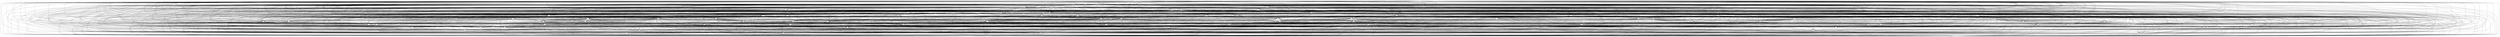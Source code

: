 strict digraph  {
35 [dimensions="[959, 987, 961]"];
21 [dimensions="[870, 932, 778]"];
42 [dimensions="[721, 884, 989]"];
17 [dimensions="[686, 922, 934]"];
8 [dimensions="[854, 704, 855]"];
100 [dimensions="[845, 632, 940]"];
48 [dimensions="[731, 653, 949]"];
18 [dimensions="[847, 876, 592]"];
80 [dimensions="[874, 651, 767]"];
19 [dimensions="[795, 514, 980]"];
65 [dimensions="[522, 957, 777]"];
98 [dimensions="[595, 811, 801]"];
22 [dimensions="[935, 715, 570]"];
15 [dimensions="[795, 750, 634]"];
86 [dimensions="[967, 487, 799]"];
3 [dimensions="[472, 907, 847]"];
88 [dimensions="[656, 932, 561]"];
5 [dimensions="[784, 537, 813]"];
75 [dimensions="[795, 677, 626]"];
90 [dimensions="[989, 495, 687]"];
93 [dimensions="[720, 531, 857]"];
96 [dimensions="[677, 489, 919]"];
70 [dimensions="[504, 950, 590]"];
51 [dimensions="[527, 720, 730]"];
62 [dimensions="[598, 663, 690]"];
82 [dimensions="[961, 335, 847]"];
54 [dimensions="[783, 798, 420]"];
91 [dimensions="[552, 914, 518]"];
28 [dimensions="[950, 499, 538]"];
87 [dimensions="[474, 709, 750]"];
79 [dimensions="[847, 377, 773]"];
20 [dimensions="[872, 964, 281]"];
47 [dimensions="[697, 365, 896]"];
66 [dimensions="[823, 310, 865]"];
10 [dimensions="[898, 303, 780]"];
4 [dimensions="[539, 796, 457]"];
33 [dimensions="[417, 750, 612]"];
25 [dimensions="[869, 325, 669]"];
45 [dimensions="[595, 891, 338]"];
97 [dimensions="[376, 474, 999]"];
32 [dimensions="[773, 549, 398]"];
6 [dimensions="[670, 764, 273]"];
26 [dimensions="[361, 635, 598]"];
31 [dimensions="[673, 446, 406]"];
30 [dimensions="[196, 798, 738]"];
24 [dimensions="[763, 324, 461]"];
58 [dimensions="[987, 325, 348]"];
56 [dimensions="[485, 366, 572]"];
2 [dimensions="[621, 339, 457]"];
43 [dimensions="[684, 187, 730]"];
94 [dimensions="[870, 971, 94]"];
63 [dimensions="[386, 800, 253]"];
84 [dimensions="[148, 814, 631]"];
73 [dimensions="[979, 727, 104]"];
49 [dimensions="[446, 716, 221]"];
16 [dimensions="[405, 177, 978]"];
36 [dimensions="[306, 233, 894]"];
68 [dimensions="[791, 279, 286]"];
76 [dimensions="[549, 118, 971]"];
60 [dimensions="[278, 756, 278]"];
52 [dimensions="[416, 202, 671]"];
41 [dimensions="[657, 275, 312]"];
77 [dimensions="[709, 86, 882]"];
92 [dimensions="[249, 797, 242]"];
89 [dimensions="[393, 690, 135]"];
95 [dimensions="[145, 841, 265]"];
67 [dimensions="[510, 462, 131]"];
23 [dimensions="[295, 821, 122]"];
1 [dimensions="[625, 361, 130]"];
74 [dimensions="[107, 973, 280]"];
71 [dimensions="[482, 490, 115]"];
83 [dimensions="[242, 142, 784]"];
39 [dimensions="[596, 114, 360]"];
37 [dimensions="[298, 228, 350]"];
40 [dimensions="[984, 381, 45]"];
9 [dimensions="[654, 89, 233]"];
81 [dimensions="[419, 780, 41]"];
12 [dimensions="[119, 554, 185]"];
64 [dimensions="[72, 908, 180]"];
46 [dimensions="[157, 241, 311]"];
44 [dimensions="[68, 552, 285]"];
50 [dimensions="[328, 110, 291]"];
14 [dimensions="[57, 814, 209]"];
7 [dimensions="[27, 830, 423]"];
69 [dimensions="[53, 644, 275]"];
72 [dimensions="[886, 99, 105]"];
78 [dimensions="[89, 144, 647]"];
29 [dimensions="[662, 565, 22]"];
53 [dimensions="[207, 68, 499]"];
13 [dimensions="[30, 554, 386]"];
38 [dimensions="[74, 107, 710]"];
99 [dimensions="[93, 465, 129]"];
57 [dimensions="[340, 823, 16]"];
11 [dimensions="[12, 629, 535]"];
61 [dimensions="[11, 267, 957]"];
59 [dimensions="[27, 89, 851]"];
85 [dimensions="[371, 34, 96]"];
34 [dimensions="[105, 10, 376]"];
55 [dimensions="[192, 3, 627]"];
27 [dimensions="[898, 37, 4]"];
21 -> 35;
17 -> 35;
8 -> 35;
8 -> 21;
8 -> 42;
100 -> 35;
100 -> 42;
48 -> 35;
48 -> 42;
18 -> 35;
18 -> 21;
18 -> 42;
18 -> 17;
80 -> 35;
80 -> 21;
80 -> 42;
80 -> 17;
19 -> 35;
19 -> 42;
65 -> 35;
65 -> 42;
98 -> 35;
98 -> 21;
98 -> 42;
98 -> 17;
98 -> 8;
98 -> 100;
22 -> 35;
22 -> 42;
22 -> 100;
22 -> 48;
15 -> 35;
15 -> 21;
15 -> 42;
15 -> 17;
15 -> 8;
15 -> 80;
86 -> 35;
86 -> 42;
3 -> 35;
3 -> 21;
3 -> 42;
3 -> 17;
88 -> 35;
88 -> 42;
88 -> 17;
88 -> 100;
88 -> 48;
88 -> 22;
5 -> 35;
5 -> 21;
5 -> 42;
5 -> 17;
5 -> 8;
5 -> 100;
5 -> 18;
75 -> 35;
75 -> 21;
75 -> 42;
75 -> 17;
75 -> 8;
75 -> 100;
75 -> 48;
75 -> 80;
93 -> 35;
93 -> 21;
93 -> 42;
93 -> 17;
93 -> 100;
93 -> 48;
93 -> 18;
93 -> 80;
96 -> 35;
96 -> 21;
96 -> 42;
96 -> 17;
96 -> 100;
96 -> 48;
96 -> 19;
96 -> 65;
96 -> 22;
96 -> 90;
70 -> 35;
70 -> 42;
70 -> 19;
70 -> 65;
51 -> 35;
51 -> 21;
51 -> 42;
51 -> 17;
51 -> 8;
51 -> 100;
51 -> 48;
51 -> 18;
51 -> 80;
51 -> 98;
51 -> 15;
51 -> 5;
62 -> 35;
62 -> 21;
62 -> 42;
62 -> 17;
62 -> 8;
62 -> 100;
62 -> 48;
62 -> 80;
62 -> 15;
62 -> 75;
82 -> 35;
82 -> 42;
54 -> 35;
54 -> 21;
54 -> 42;
54 -> 17;
54 -> 8;
54 -> 100;
54 -> 18;
54 -> 19;
54 -> 98;
54 -> 86;
54 -> 3;
54 -> 5;
91 -> 35;
91 -> 21;
91 -> 42;
91 -> 17;
91 -> 100;
91 -> 48;
91 -> 65;
91 -> 22;
91 -> 88;
28 -> 35;
28 -> 42;
28 -> 19;
28 -> 65;
87 -> 35;
87 -> 21;
87 -> 42;
87 -> 17;
87 -> 8;
87 -> 100;
87 -> 48;
87 -> 18;
87 -> 80;
87 -> 19;
87 -> 65;
87 -> 98;
87 -> 22;
87 -> 15;
87 -> 86;
87 -> 5;
87 -> 93;
79 -> 35;
79 -> 21;
79 -> 42;
79 -> 17;
79 -> 8;
79 -> 100;
79 -> 18;
79 -> 19;
79 -> 65;
79 -> 86;
79 -> 3;
20 -> 35;
20 -> 42;
47 -> 35;
47 -> 21;
47 -> 42;
47 -> 17;
47 -> 100;
47 -> 48;
47 -> 19;
47 -> 65;
47 -> 22;
47 -> 86;
47 -> 3;
66 -> 35;
66 -> 21;
66 -> 42;
66 -> 17;
66 -> 100;
66 -> 18;
66 -> 3;
66 -> 82;
10 -> 35;
10 -> 21;
10 -> 42;
10 -> 17;
10 -> 100;
10 -> 19;
10 -> 86;
10 -> 3;
10 -> 82;
4 -> 35;
4 -> 21;
4 -> 42;
4 -> 17;
4 -> 8;
4 -> 100;
4 -> 48;
4 -> 18;
4 -> 80;
4 -> 19;
4 -> 65;
4 -> 98;
4 -> 22;
4 -> 86;
4 -> 3;
4 -> 88;
4 -> 5;
4 -> 90;
4 -> 93;
4 -> 96;
4 -> 70;
4 -> 91;
33 -> 35;
33 -> 21;
33 -> 42;
33 -> 17;
33 -> 8;
33 -> 100;
33 -> 48;
33 -> 18;
33 -> 80;
33 -> 19;
33 -> 65;
33 -> 98;
33 -> 22;
33 -> 15;
33 -> 86;
33 -> 3;
33 -> 88;
33 -> 5;
33 -> 75;
33 -> 90;
33 -> 93;
33 -> 96;
33 -> 54;
25 -> 35;
25 -> 21;
25 -> 42;
25 -> 17;
25 -> 100;
25 -> 48;
25 -> 18;
25 -> 80;
25 -> 19;
25 -> 65;
25 -> 22;
25 -> 86;
25 -> 3;
25 -> 90;
25 -> 96;
25 -> 82;
25 -> 47;
45 -> 35;
45 -> 21;
45 -> 42;
45 -> 17;
45 -> 100;
45 -> 48;
45 -> 19;
45 -> 65;
45 -> 22;
45 -> 86;
45 -> 3;
45 -> 88;
45 -> 90;
45 -> 96;
45 -> 47;
32 -> 35;
32 -> 21;
32 -> 42;
32 -> 17;
32 -> 8;
32 -> 100;
32 -> 48;
32 -> 18;
32 -> 80;
32 -> 19;
32 -> 65;
32 -> 98;
32 -> 22;
32 -> 15;
32 -> 86;
32 -> 3;
32 -> 88;
32 -> 5;
32 -> 75;
32 -> 90;
32 -> 93;
32 -> 96;
32 -> 70;
32 -> 54;
32 -> 91;
6 -> 35;
6 -> 21;
6 -> 42;
6 -> 17;
6 -> 8;
6 -> 100;
6 -> 48;
6 -> 18;
6 -> 80;
6 -> 19;
6 -> 65;
6 -> 98;
6 -> 22;
6 -> 15;
6 -> 86;
6 -> 3;
6 -> 5;
6 -> 75;
6 -> 90;
6 -> 93;
6 -> 96;
6 -> 82;
6 -> 54;
6 -> 79;
6 -> 20;
6 -> 47;
6 -> 66;
6 -> 10;
26 -> 35;
26 -> 21;
26 -> 42;
26 -> 17;
26 -> 8;
26 -> 100;
26 -> 48;
26 -> 18;
26 -> 80;
26 -> 19;
26 -> 65;
26 -> 98;
26 -> 22;
26 -> 15;
26 -> 86;
26 -> 3;
26 -> 88;
26 -> 5;
26 -> 75;
26 -> 90;
26 -> 93;
26 -> 96;
26 -> 51;
26 -> 62;
26 -> 54;
26 -> 87;
26 -> 79;
26 -> 47;
26 -> 33;
31 -> 35;
31 -> 21;
31 -> 42;
31 -> 17;
31 -> 8;
31 -> 100;
31 -> 48;
31 -> 18;
31 -> 80;
31 -> 19;
31 -> 65;
31 -> 98;
31 -> 22;
31 -> 15;
31 -> 86;
31 -> 3;
31 -> 88;
31 -> 5;
31 -> 75;
31 -> 90;
31 -> 93;
31 -> 96;
31 -> 70;
31 -> 51;
31 -> 62;
31 -> 54;
31 -> 91;
31 -> 28;
31 -> 87;
31 -> 4;
31 -> 33;
30 -> 35;
30 -> 21;
30 -> 42;
30 -> 17;
30 -> 8;
30 -> 100;
30 -> 18;
30 -> 80;
30 -> 19;
30 -> 65;
30 -> 98;
30 -> 86;
30 -> 3;
30 -> 5;
30 -> 82;
30 -> 79;
30 -> 20;
30 -> 66;
30 -> 10;
24 -> 35;
24 -> 21;
24 -> 42;
24 -> 17;
24 -> 8;
24 -> 100;
24 -> 48;
24 -> 18;
24 -> 80;
24 -> 19;
24 -> 65;
24 -> 98;
24 -> 22;
24 -> 15;
24 -> 86;
24 -> 3;
24 -> 88;
24 -> 5;
24 -> 75;
24 -> 90;
24 -> 93;
24 -> 96;
24 -> 70;
24 -> 82;
24 -> 54;
24 -> 91;
24 -> 28;
24 -> 79;
24 -> 47;
24 -> 4;
24 -> 25;
24 -> 45;
24 -> 97;
24 -> 32;
58 -> 42;
58 -> 90;
58 -> 97;
56 -> 35;
56 -> 21;
56 -> 42;
56 -> 17;
56 -> 8;
56 -> 100;
56 -> 48;
56 -> 18;
56 -> 80;
56 -> 19;
56 -> 65;
56 -> 98;
56 -> 22;
56 -> 15;
56 -> 86;
56 -> 3;
56 -> 88;
56 -> 5;
56 -> 75;
56 -> 90;
56 -> 93;
56 -> 96;
56 -> 70;
56 -> 51;
56 -> 62;
56 -> 54;
56 -> 91;
56 -> 28;
56 -> 87;
56 -> 79;
56 -> 4;
56 -> 33;
56 -> 32;
2 -> 35;
2 -> 21;
2 -> 42;
2 -> 17;
2 -> 8;
2 -> 100;
2 -> 48;
2 -> 18;
2 -> 80;
2 -> 19;
2 -> 65;
2 -> 98;
2 -> 22;
2 -> 15;
2 -> 86;
2 -> 3;
2 -> 88;
2 -> 5;
2 -> 75;
2 -> 90;
2 -> 93;
2 -> 96;
2 -> 70;
2 -> 51;
2 -> 62;
2 -> 54;
2 -> 91;
2 -> 28;
2 -> 87;
2 -> 79;
2 -> 47;
2 -> 4;
2 -> 33;
2 -> 97;
2 -> 32;
2 -> 26;
43 -> 35;
43 -> 21;
43 -> 42;
43 -> 17;
43 -> 8;
43 -> 100;
43 -> 48;
43 -> 18;
43 -> 80;
43 -> 19;
43 -> 65;
43 -> 98;
43 -> 22;
43 -> 15;
43 -> 86;
43 -> 3;
43 -> 5;
43 -> 90;
43 -> 93;
43 -> 82;
43 -> 54;
43 -> 87;
43 -> 79;
43 -> 20;
43 -> 47;
43 -> 66;
43 -> 10;
43 -> 30;
94 -> 35;
94 -> 42;
63 -> 35;
63 -> 21;
63 -> 42;
63 -> 17;
63 -> 8;
63 -> 100;
63 -> 48;
63 -> 18;
63 -> 80;
63 -> 19;
63 -> 65;
63 -> 98;
63 -> 22;
63 -> 86;
63 -> 3;
63 -> 88;
63 -> 5;
63 -> 90;
63 -> 93;
63 -> 96;
63 -> 70;
63 -> 82;
63 -> 91;
63 -> 28;
63 -> 79;
63 -> 20;
63 -> 47;
63 -> 66;
63 -> 10;
63 -> 25;
63 -> 45;
63 -> 97;
84 -> 35;
84 -> 21;
84 -> 42;
84 -> 17;
84 -> 8;
84 -> 100;
84 -> 48;
84 -> 18;
84 -> 80;
84 -> 19;
84 -> 65;
84 -> 22;
84 -> 86;
84 -> 3;
84 -> 88;
84 -> 90;
84 -> 93;
84 -> 96;
84 -> 82;
84 -> 79;
84 -> 20;
84 -> 47;
84 -> 66;
84 -> 10;
84 -> 25;
73 -> 35;
73 -> 42;
73 -> 19;
49 -> 35;
49 -> 21;
49 -> 42;
49 -> 17;
49 -> 8;
49 -> 100;
49 -> 48;
49 -> 18;
49 -> 80;
49 -> 19;
49 -> 65;
49 -> 98;
49 -> 22;
49 -> 15;
49 -> 86;
49 -> 3;
49 -> 88;
49 -> 5;
49 -> 75;
49 -> 90;
49 -> 93;
49 -> 96;
49 -> 70;
49 -> 51;
49 -> 82;
49 -> 54;
49 -> 91;
49 -> 28;
49 -> 87;
49 -> 79;
49 -> 20;
49 -> 47;
49 -> 66;
49 -> 10;
49 -> 4;
49 -> 33;
49 -> 25;
49 -> 45;
49 -> 97;
49 -> 32;
49 -> 6;
49 -> 24;
16 -> 35;
16 -> 42;
16 -> 19;
16 -> 90;
16 -> 97;
36 -> 35;
36 -> 21;
36 -> 42;
36 -> 17;
36 -> 100;
36 -> 48;
36 -> 19;
36 -> 65;
36 -> 22;
36 -> 86;
36 -> 3;
36 -> 88;
36 -> 90;
36 -> 96;
36 -> 70;
36 -> 82;
36 -> 91;
36 -> 28;
36 -> 20;
36 -> 47;
36 -> 10;
36 -> 97;
36 -> 58;
68 -> 35;
68 -> 21;
68 -> 42;
68 -> 17;
68 -> 8;
68 -> 100;
68 -> 48;
68 -> 18;
68 -> 80;
68 -> 19;
68 -> 65;
68 -> 98;
68 -> 22;
68 -> 15;
68 -> 86;
68 -> 3;
68 -> 88;
68 -> 5;
68 -> 75;
68 -> 90;
68 -> 93;
68 -> 96;
68 -> 70;
68 -> 82;
68 -> 54;
68 -> 91;
68 -> 28;
68 -> 79;
68 -> 20;
68 -> 47;
68 -> 66;
68 -> 10;
68 -> 4;
68 -> 25;
68 -> 45;
68 -> 97;
68 -> 58;
76 -> 35;
76 -> 42;
76 -> 19;
76 -> 90;
60 -> 35;
60 -> 21;
60 -> 42;
60 -> 17;
60 -> 8;
60 -> 100;
60 -> 48;
60 -> 18;
60 -> 80;
60 -> 19;
60 -> 65;
60 -> 98;
60 -> 22;
60 -> 15;
60 -> 86;
60 -> 3;
60 -> 88;
60 -> 5;
60 -> 75;
60 -> 90;
60 -> 93;
60 -> 96;
60 -> 70;
60 -> 82;
60 -> 54;
60 -> 91;
60 -> 28;
60 -> 79;
60 -> 20;
60 -> 47;
60 -> 66;
60 -> 10;
60 -> 4;
60 -> 25;
60 -> 45;
60 -> 97;
60 -> 32;
60 -> 24;
60 -> 58;
60 -> 68;
52 -> 35;
52 -> 21;
52 -> 42;
52 -> 17;
52 -> 8;
52 -> 100;
52 -> 48;
52 -> 18;
52 -> 80;
52 -> 19;
52 -> 65;
52 -> 98;
52 -> 22;
52 -> 15;
52 -> 86;
52 -> 3;
52 -> 88;
52 -> 5;
52 -> 75;
52 -> 90;
52 -> 93;
52 -> 96;
52 -> 70;
52 -> 51;
52 -> 62;
52 -> 82;
52 -> 54;
52 -> 91;
52 -> 28;
52 -> 87;
52 -> 79;
52 -> 20;
52 -> 47;
52 -> 66;
52 -> 10;
52 -> 4;
52 -> 33;
52 -> 25;
52 -> 45;
52 -> 97;
52 -> 32;
52 -> 6;
52 -> 31;
52 -> 24;
52 -> 49;
41 -> 35;
41 -> 21;
41 -> 42;
41 -> 17;
41 -> 8;
41 -> 100;
41 -> 48;
41 -> 18;
41 -> 80;
41 -> 19;
41 -> 65;
41 -> 98;
41 -> 22;
41 -> 15;
41 -> 86;
41 -> 3;
41 -> 88;
41 -> 5;
41 -> 75;
41 -> 90;
41 -> 93;
41 -> 96;
41 -> 70;
41 -> 51;
41 -> 62;
41 -> 82;
41 -> 54;
41 -> 91;
41 -> 28;
41 -> 87;
41 -> 79;
41 -> 20;
41 -> 47;
41 -> 66;
41 -> 10;
41 -> 4;
41 -> 33;
41 -> 25;
41 -> 45;
41 -> 97;
41 -> 32;
41 -> 31;
41 -> 24;
41 -> 58;
77 -> 35;
77 -> 21;
77 -> 42;
77 -> 17;
77 -> 100;
77 -> 48;
77 -> 19;
77 -> 65;
77 -> 22;
77 -> 86;
77 -> 3;
77 -> 82;
77 -> 20;
77 -> 10;
77 -> 94;
77 -> 73;
92 -> 35;
92 -> 21;
92 -> 42;
92 -> 17;
92 -> 8;
92 -> 100;
92 -> 48;
92 -> 18;
92 -> 80;
92 -> 19;
92 -> 65;
92 -> 98;
92 -> 22;
92 -> 86;
92 -> 3;
92 -> 88;
92 -> 5;
92 -> 90;
92 -> 93;
92 -> 96;
92 -> 70;
92 -> 82;
92 -> 54;
92 -> 91;
92 -> 28;
92 -> 79;
92 -> 20;
92 -> 47;
92 -> 66;
92 -> 10;
92 -> 25;
92 -> 45;
92 -> 97;
92 -> 58;
92 -> 63;
89 -> 35;
89 -> 21;
89 -> 42;
89 -> 17;
89 -> 8;
89 -> 100;
89 -> 48;
89 -> 18;
89 -> 80;
89 -> 19;
89 -> 65;
89 -> 98;
89 -> 22;
89 -> 15;
89 -> 86;
89 -> 3;
89 -> 88;
89 -> 5;
89 -> 75;
89 -> 90;
89 -> 93;
89 -> 96;
89 -> 70;
89 -> 51;
89 -> 82;
89 -> 54;
89 -> 91;
89 -> 28;
89 -> 87;
89 -> 79;
89 -> 20;
89 -> 47;
89 -> 66;
89 -> 10;
89 -> 4;
89 -> 33;
89 -> 25;
89 -> 45;
89 -> 97;
89 -> 32;
89 -> 6;
89 -> 30;
89 -> 24;
89 -> 43;
89 -> 84;
89 -> 49;
89 -> 16;
95 -> 35;
95 -> 21;
95 -> 42;
95 -> 17;
95 -> 8;
95 -> 100;
95 -> 48;
95 -> 18;
95 -> 80;
95 -> 19;
95 -> 65;
95 -> 22;
95 -> 86;
95 -> 3;
95 -> 88;
95 -> 90;
95 -> 93;
95 -> 96;
95 -> 70;
95 -> 82;
95 -> 91;
95 -> 28;
95 -> 79;
95 -> 20;
95 -> 47;
95 -> 66;
95 -> 10;
95 -> 25;
95 -> 45;
95 -> 97;
95 -> 58;
95 -> 16;
95 -> 36;
67 -> 35;
67 -> 21;
67 -> 42;
67 -> 17;
67 -> 8;
67 -> 100;
67 -> 48;
67 -> 18;
67 -> 80;
67 -> 19;
67 -> 65;
67 -> 98;
67 -> 22;
67 -> 15;
67 -> 86;
67 -> 3;
67 -> 88;
67 -> 5;
67 -> 75;
67 -> 90;
67 -> 93;
67 -> 96;
67 -> 70;
67 -> 51;
67 -> 62;
67 -> 82;
67 -> 54;
67 -> 91;
67 -> 28;
67 -> 87;
67 -> 79;
67 -> 20;
67 -> 47;
67 -> 66;
67 -> 10;
67 -> 4;
67 -> 33;
67 -> 25;
67 -> 45;
67 -> 97;
67 -> 32;
67 -> 6;
67 -> 26;
67 -> 30;
67 -> 56;
67 -> 43;
67 -> 84;
23 -> 35;
23 -> 21;
23 -> 42;
23 -> 17;
23 -> 8;
23 -> 100;
23 -> 48;
23 -> 18;
23 -> 80;
23 -> 19;
23 -> 65;
23 -> 22;
23 -> 86;
23 -> 3;
23 -> 88;
23 -> 90;
23 -> 93;
23 -> 96;
23 -> 70;
23 -> 82;
23 -> 91;
23 -> 28;
23 -> 79;
23 -> 20;
23 -> 47;
23 -> 66;
23 -> 10;
23 -> 25;
23 -> 45;
23 -> 97;
23 -> 58;
23 -> 16;
23 -> 36;
1 -> 35;
1 -> 21;
1 -> 42;
1 -> 17;
1 -> 8;
1 -> 100;
1 -> 48;
1 -> 18;
1 -> 80;
1 -> 19;
1 -> 65;
1 -> 98;
1 -> 22;
1 -> 15;
1 -> 86;
1 -> 3;
1 -> 88;
1 -> 5;
1 -> 75;
1 -> 90;
1 -> 93;
1 -> 96;
1 -> 70;
1 -> 51;
1 -> 62;
1 -> 82;
1 -> 54;
1 -> 91;
1 -> 28;
1 -> 87;
1 -> 79;
1 -> 20;
1 -> 47;
1 -> 66;
1 -> 10;
1 -> 4;
1 -> 33;
1 -> 25;
1 -> 45;
1 -> 97;
1 -> 32;
1 -> 6;
1 -> 26;
1 -> 31;
1 -> 30;
1 -> 24;
1 -> 43;
1 -> 63;
1 -> 84;
1 -> 49;
1 -> 16;
1 -> 52;
1 -> 89;
74 -> 35;
74 -> 42;
74 -> 19;
74 -> 90;
74 -> 97;
74 -> 58;
74 -> 16;
71 -> 35;
71 -> 21;
71 -> 42;
71 -> 17;
71 -> 8;
71 -> 100;
71 -> 48;
71 -> 18;
71 -> 80;
71 -> 19;
71 -> 65;
71 -> 98;
71 -> 22;
71 -> 15;
71 -> 86;
71 -> 3;
71 -> 88;
71 -> 5;
71 -> 75;
71 -> 90;
71 -> 93;
71 -> 96;
71 -> 70;
71 -> 51;
71 -> 62;
71 -> 82;
71 -> 54;
71 -> 91;
71 -> 28;
71 -> 87;
71 -> 79;
71 -> 20;
71 -> 47;
71 -> 66;
71 -> 10;
71 -> 4;
71 -> 33;
71 -> 25;
71 -> 45;
71 -> 32;
71 -> 6;
71 -> 26;
71 -> 30;
71 -> 56;
71 -> 43;
71 -> 84;
71 -> 76;
83 -> 35;
83 -> 21;
83 -> 42;
83 -> 17;
83 -> 8;
83 -> 100;
83 -> 48;
83 -> 18;
83 -> 80;
83 -> 19;
83 -> 65;
83 -> 98;
83 -> 22;
83 -> 15;
83 -> 86;
83 -> 3;
83 -> 88;
83 -> 5;
83 -> 75;
83 -> 90;
83 -> 93;
83 -> 96;
83 -> 70;
83 -> 82;
83 -> 54;
83 -> 91;
83 -> 28;
83 -> 79;
83 -> 20;
83 -> 47;
83 -> 66;
83 -> 10;
83 -> 4;
83 -> 25;
83 -> 45;
83 -> 97;
83 -> 30;
83 -> 58;
83 -> 63;
83 -> 84;
83 -> 16;
83 -> 36;
83 -> 68;
83 -> 92;
83 -> 95;
39 -> 35;
39 -> 21;
39 -> 42;
39 -> 17;
39 -> 8;
39 -> 100;
39 -> 48;
39 -> 18;
39 -> 80;
39 -> 19;
39 -> 65;
39 -> 98;
39 -> 22;
39 -> 15;
39 -> 86;
39 -> 3;
39 -> 88;
39 -> 5;
39 -> 75;
39 -> 90;
39 -> 93;
39 -> 96;
39 -> 70;
39 -> 51;
39 -> 62;
39 -> 82;
39 -> 54;
39 -> 91;
39 -> 28;
39 -> 87;
39 -> 79;
39 -> 20;
39 -> 47;
39 -> 66;
39 -> 10;
39 -> 4;
39 -> 33;
39 -> 25;
39 -> 45;
39 -> 97;
39 -> 32;
39 -> 6;
39 -> 26;
39 -> 31;
39 -> 30;
39 -> 24;
39 -> 2;
39 -> 43;
39 -> 63;
39 -> 84;
39 -> 49;
39 -> 16;
39 -> 76;
39 -> 52;
39 -> 89;
39 -> 1;
37 -> 35;
37 -> 21;
37 -> 42;
37 -> 17;
37 -> 8;
37 -> 100;
37 -> 48;
37 -> 18;
37 -> 80;
37 -> 19;
37 -> 65;
37 -> 98;
37 -> 22;
37 -> 15;
37 -> 86;
37 -> 3;
37 -> 88;
37 -> 5;
37 -> 75;
37 -> 90;
37 -> 93;
37 -> 96;
37 -> 70;
37 -> 51;
37 -> 62;
37 -> 82;
37 -> 54;
37 -> 91;
37 -> 28;
37 -> 87;
37 -> 79;
37 -> 20;
37 -> 47;
37 -> 66;
37 -> 10;
37 -> 4;
37 -> 33;
37 -> 25;
37 -> 45;
37 -> 97;
37 -> 32;
37 -> 6;
37 -> 26;
37 -> 31;
37 -> 24;
37 -> 58;
37 -> 56;
37 -> 2;
37 -> 63;
37 -> 36;
37 -> 41;
40 -> 35;
40 -> 42;
40 -> 90;
40 -> 97;
9 -> 35;
9 -> 21;
9 -> 42;
9 -> 17;
9 -> 8;
9 -> 100;
9 -> 48;
9 -> 18;
9 -> 80;
9 -> 19;
9 -> 65;
9 -> 98;
9 -> 22;
9 -> 15;
9 -> 86;
9 -> 3;
9 -> 88;
9 -> 5;
9 -> 75;
9 -> 90;
9 -> 93;
9 -> 96;
9 -> 70;
9 -> 51;
9 -> 62;
9 -> 82;
9 -> 54;
9 -> 91;
9 -> 28;
9 -> 87;
9 -> 79;
9 -> 20;
9 -> 47;
9 -> 66;
9 -> 10;
9 -> 4;
9 -> 33;
9 -> 25;
9 -> 45;
9 -> 97;
9 -> 32;
9 -> 6;
9 -> 31;
9 -> 30;
9 -> 24;
9 -> 58;
9 -> 43;
9 -> 94;
9 -> 63;
9 -> 84;
9 -> 73;
9 -> 49;
9 -> 16;
9 -> 36;
9 -> 68;
9 -> 76;
9 -> 60;
9 -> 52;
9 -> 41;
9 -> 92;
9 -> 89;
9 -> 95;
9 -> 23;
9 -> 74;
9 -> 83;
81 -> 35;
81 -> 21;
81 -> 42;
81 -> 17;
81 -> 8;
81 -> 100;
81 -> 48;
81 -> 18;
81 -> 80;
81 -> 19;
81 -> 65;
81 -> 98;
81 -> 22;
81 -> 15;
81 -> 86;
81 -> 3;
81 -> 88;
81 -> 5;
81 -> 75;
81 -> 90;
81 -> 93;
81 -> 96;
81 -> 70;
81 -> 82;
81 -> 54;
81 -> 91;
81 -> 28;
81 -> 79;
81 -> 20;
81 -> 47;
81 -> 66;
81 -> 10;
81 -> 4;
81 -> 25;
81 -> 45;
81 -> 97;
81 -> 30;
81 -> 94;
81 -> 84;
81 -> 73;
81 -> 76;
81 -> 77;
12 -> 35;
12 -> 21;
12 -> 42;
12 -> 17;
12 -> 8;
12 -> 100;
12 -> 48;
12 -> 18;
12 -> 80;
12 -> 19;
12 -> 65;
12 -> 98;
12 -> 22;
12 -> 15;
12 -> 86;
12 -> 3;
12 -> 88;
12 -> 5;
12 -> 75;
12 -> 90;
12 -> 93;
12 -> 96;
12 -> 70;
12 -> 51;
12 -> 62;
12 -> 82;
12 -> 54;
12 -> 91;
12 -> 28;
12 -> 87;
12 -> 79;
12 -> 20;
12 -> 47;
12 -> 66;
12 -> 10;
12 -> 4;
12 -> 33;
12 -> 25;
12 -> 45;
12 -> 97;
12 -> 32;
12 -> 6;
12 -> 26;
12 -> 31;
12 -> 30;
12 -> 24;
12 -> 58;
12 -> 56;
12 -> 2;
12 -> 43;
12 -> 63;
12 -> 84;
12 -> 49;
12 -> 16;
12 -> 36;
12 -> 68;
12 -> 60;
12 -> 52;
12 -> 41;
12 -> 92;
12 -> 89;
12 -> 95;
12 -> 23;
12 -> 1;
12 -> 83;
64 -> 35;
64 -> 21;
64 -> 42;
64 -> 17;
64 -> 100;
64 -> 48;
64 -> 19;
64 -> 65;
64 -> 22;
64 -> 86;
64 -> 88;
64 -> 90;
64 -> 96;
64 -> 70;
64 -> 82;
64 -> 91;
64 -> 28;
64 -> 20;
64 -> 97;
64 -> 58;
64 -> 94;
64 -> 73;
64 -> 16;
64 -> 76;
64 -> 74;
46 -> 35;
46 -> 21;
46 -> 42;
46 -> 17;
46 -> 8;
46 -> 100;
46 -> 48;
46 -> 18;
46 -> 80;
46 -> 19;
46 -> 65;
46 -> 98;
46 -> 22;
46 -> 15;
46 -> 86;
46 -> 3;
46 -> 88;
46 -> 5;
46 -> 75;
46 -> 90;
46 -> 93;
46 -> 96;
46 -> 70;
46 -> 51;
46 -> 62;
46 -> 82;
46 -> 54;
46 -> 91;
46 -> 28;
46 -> 87;
46 -> 79;
46 -> 20;
46 -> 47;
46 -> 66;
46 -> 10;
46 -> 4;
46 -> 33;
46 -> 25;
46 -> 45;
46 -> 97;
46 -> 32;
46 -> 6;
46 -> 26;
46 -> 31;
46 -> 30;
46 -> 24;
46 -> 58;
46 -> 56;
46 -> 2;
46 -> 43;
46 -> 63;
46 -> 49;
46 -> 16;
46 -> 36;
46 -> 68;
46 -> 60;
46 -> 52;
46 -> 41;
46 -> 92;
46 -> 37;
44 -> 35;
44 -> 21;
44 -> 42;
44 -> 17;
44 -> 8;
44 -> 100;
44 -> 48;
44 -> 18;
44 -> 80;
44 -> 19;
44 -> 65;
44 -> 98;
44 -> 22;
44 -> 15;
44 -> 86;
44 -> 3;
44 -> 88;
44 -> 5;
44 -> 75;
44 -> 90;
44 -> 93;
44 -> 96;
44 -> 70;
44 -> 51;
44 -> 62;
44 -> 82;
44 -> 54;
44 -> 91;
44 -> 28;
44 -> 87;
44 -> 79;
44 -> 20;
44 -> 47;
44 -> 66;
44 -> 10;
44 -> 4;
44 -> 33;
44 -> 25;
44 -> 45;
44 -> 97;
44 -> 32;
44 -> 6;
44 -> 26;
44 -> 31;
44 -> 30;
44 -> 24;
44 -> 58;
44 -> 56;
44 -> 2;
44 -> 43;
44 -> 94;
44 -> 63;
44 -> 84;
44 -> 73;
44 -> 49;
44 -> 16;
44 -> 36;
44 -> 68;
44 -> 76;
44 -> 52;
44 -> 41;
44 -> 77;
44 -> 89;
44 -> 23;
44 -> 1;
44 -> 39;
50 -> 35;
50 -> 21;
50 -> 42;
50 -> 17;
50 -> 8;
50 -> 100;
50 -> 48;
50 -> 18;
50 -> 80;
50 -> 19;
50 -> 65;
50 -> 98;
50 -> 22;
50 -> 15;
50 -> 86;
50 -> 3;
50 -> 88;
50 -> 5;
50 -> 75;
50 -> 90;
50 -> 93;
50 -> 96;
50 -> 70;
50 -> 51;
50 -> 62;
50 -> 82;
50 -> 54;
50 -> 91;
50 -> 28;
50 -> 87;
50 -> 79;
50 -> 20;
50 -> 47;
50 -> 66;
50 -> 10;
50 -> 4;
50 -> 33;
50 -> 25;
50 -> 45;
50 -> 97;
50 -> 32;
50 -> 6;
50 -> 26;
50 -> 31;
50 -> 30;
50 -> 24;
50 -> 58;
50 -> 56;
50 -> 2;
50 -> 43;
50 -> 63;
50 -> 84;
50 -> 49;
50 -> 16;
50 -> 36;
50 -> 76;
50 -> 52;
50 -> 41;
50 -> 89;
50 -> 67;
50 -> 23;
50 -> 1;
50 -> 71;
50 -> 39;
50 -> 37;
14 -> 35;
14 -> 21;
14 -> 42;
14 -> 17;
14 -> 8;
14 -> 100;
14 -> 48;
14 -> 18;
14 -> 80;
14 -> 19;
14 -> 65;
14 -> 22;
14 -> 86;
14 -> 3;
14 -> 88;
14 -> 90;
14 -> 93;
14 -> 96;
14 -> 70;
14 -> 82;
14 -> 91;
14 -> 28;
14 -> 79;
14 -> 20;
14 -> 47;
14 -> 66;
14 -> 10;
14 -> 25;
14 -> 45;
14 -> 97;
14 -> 58;
14 -> 94;
14 -> 73;
14 -> 16;
14 -> 36;
14 -> 76;
14 -> 77;
14 -> 95;
14 -> 23;
14 -> 74;
7 -> 35;
7 -> 21;
7 -> 42;
7 -> 17;
7 -> 8;
7 -> 100;
7 -> 48;
7 -> 18;
7 -> 80;
7 -> 19;
7 -> 65;
7 -> 22;
7 -> 86;
7 -> 3;
7 -> 88;
7 -> 90;
7 -> 93;
7 -> 96;
7 -> 70;
7 -> 82;
7 -> 91;
7 -> 28;
7 -> 79;
7 -> 20;
7 -> 47;
7 -> 66;
7 -> 10;
7 -> 25;
7 -> 45;
7 -> 97;
7 -> 94;
7 -> 73;
7 -> 76;
7 -> 77;
69 -> 35;
69 -> 21;
69 -> 42;
69 -> 17;
69 -> 8;
69 -> 100;
69 -> 48;
69 -> 18;
69 -> 80;
69 -> 19;
69 -> 65;
69 -> 98;
69 -> 22;
69 -> 15;
69 -> 86;
69 -> 3;
69 -> 88;
69 -> 5;
69 -> 75;
69 -> 90;
69 -> 93;
69 -> 96;
69 -> 70;
69 -> 51;
69 -> 62;
69 -> 82;
69 -> 54;
69 -> 91;
69 -> 28;
69 -> 87;
69 -> 79;
69 -> 20;
69 -> 47;
69 -> 66;
69 -> 10;
69 -> 4;
69 -> 33;
69 -> 25;
69 -> 45;
69 -> 97;
69 -> 32;
69 -> 6;
69 -> 31;
69 -> 30;
69 -> 24;
69 -> 58;
69 -> 43;
69 -> 94;
69 -> 63;
69 -> 84;
69 -> 73;
69 -> 49;
69 -> 16;
69 -> 36;
69 -> 68;
69 -> 76;
69 -> 60;
69 -> 52;
69 -> 41;
69 -> 77;
69 -> 89;
69 -> 23;
69 -> 74;
72 -> 35;
72 -> 21;
72 -> 42;
72 -> 17;
72 -> 100;
72 -> 48;
72 -> 19;
72 -> 65;
72 -> 22;
72 -> 86;
72 -> 3;
72 -> 88;
72 -> 90;
72 -> 96;
72 -> 70;
72 -> 82;
72 -> 91;
72 -> 28;
72 -> 20;
72 -> 47;
72 -> 10;
72 -> 45;
72 -> 97;
72 -> 58;
72 -> 73;
72 -> 16;
72 -> 36;
72 -> 76;
72 -> 74;
78 -> 35;
78 -> 21;
78 -> 42;
78 -> 17;
78 -> 8;
78 -> 100;
78 -> 48;
78 -> 18;
78 -> 80;
78 -> 19;
78 -> 65;
78 -> 98;
78 -> 22;
78 -> 15;
78 -> 86;
78 -> 3;
78 -> 88;
78 -> 5;
78 -> 75;
78 -> 90;
78 -> 93;
78 -> 96;
78 -> 70;
78 -> 51;
78 -> 62;
78 -> 82;
78 -> 54;
78 -> 91;
78 -> 28;
78 -> 87;
78 -> 79;
78 -> 20;
78 -> 47;
78 -> 66;
78 -> 10;
78 -> 4;
78 -> 33;
78 -> 25;
78 -> 45;
78 -> 97;
78 -> 32;
78 -> 6;
78 -> 31;
78 -> 30;
78 -> 24;
78 -> 58;
78 -> 43;
78 -> 94;
78 -> 63;
78 -> 84;
78 -> 73;
78 -> 49;
78 -> 16;
78 -> 36;
78 -> 68;
78 -> 76;
78 -> 60;
78 -> 52;
78 -> 41;
78 -> 92;
78 -> 89;
78 -> 95;
78 -> 23;
78 -> 74;
78 -> 83;
29 -> 35;
29 -> 21;
29 -> 42;
29 -> 17;
29 -> 8;
29 -> 100;
29 -> 48;
29 -> 18;
29 -> 80;
29 -> 19;
29 -> 65;
29 -> 98;
29 -> 22;
29 -> 15;
29 -> 86;
29 -> 3;
29 -> 88;
29 -> 5;
29 -> 75;
29 -> 90;
29 -> 93;
29 -> 96;
29 -> 70;
29 -> 51;
29 -> 62;
29 -> 82;
29 -> 54;
29 -> 87;
29 -> 79;
29 -> 20;
29 -> 47;
29 -> 66;
29 -> 10;
29 -> 33;
29 -> 25;
29 -> 45;
29 -> 6;
29 -> 30;
29 -> 43;
29 -> 94;
29 -> 84;
29 -> 73;
29 -> 77;
53 -> 35;
53 -> 21;
53 -> 42;
53 -> 17;
53 -> 8;
53 -> 100;
53 -> 48;
53 -> 18;
53 -> 80;
53 -> 19;
53 -> 65;
53 -> 98;
53 -> 22;
53 -> 15;
53 -> 86;
53 -> 3;
53 -> 88;
53 -> 5;
53 -> 75;
53 -> 90;
53 -> 93;
53 -> 96;
53 -> 70;
53 -> 51;
53 -> 62;
53 -> 82;
53 -> 54;
53 -> 91;
53 -> 28;
53 -> 87;
53 -> 79;
53 -> 20;
53 -> 47;
53 -> 66;
53 -> 10;
53 -> 4;
53 -> 33;
53 -> 25;
53 -> 45;
53 -> 97;
53 -> 32;
53 -> 6;
53 -> 26;
53 -> 31;
53 -> 30;
53 -> 24;
53 -> 58;
53 -> 56;
53 -> 2;
53 -> 43;
53 -> 94;
53 -> 63;
53 -> 84;
53 -> 73;
53 -> 49;
53 -> 16;
53 -> 36;
53 -> 68;
53 -> 76;
53 -> 60;
53 -> 52;
53 -> 41;
53 -> 77;
53 -> 92;
53 -> 89;
53 -> 95;
53 -> 67;
53 -> 23;
53 -> 1;
53 -> 74;
53 -> 83;
53 -> 39;
53 -> 9;
13 -> 35;
13 -> 21;
13 -> 42;
13 -> 17;
13 -> 8;
13 -> 100;
13 -> 48;
13 -> 18;
13 -> 80;
13 -> 19;
13 -> 65;
13 -> 98;
13 -> 22;
13 -> 15;
13 -> 86;
13 -> 3;
13 -> 88;
13 -> 5;
13 -> 75;
13 -> 90;
13 -> 93;
13 -> 96;
13 -> 70;
13 -> 51;
13 -> 62;
13 -> 82;
13 -> 54;
13 -> 91;
13 -> 28;
13 -> 87;
13 -> 79;
13 -> 20;
13 -> 47;
13 -> 66;
13 -> 10;
13 -> 4;
13 -> 33;
13 -> 25;
13 -> 45;
13 -> 97;
13 -> 32;
13 -> 6;
13 -> 26;
13 -> 31;
13 -> 30;
13 -> 24;
13 -> 56;
13 -> 2;
13 -> 43;
13 -> 94;
13 -> 84;
13 -> 73;
13 -> 49;
13 -> 16;
13 -> 76;
13 -> 52;
13 -> 77;
13 -> 89;
13 -> 81;
38 -> 35;
38 -> 21;
38 -> 42;
38 -> 17;
38 -> 8;
38 -> 100;
38 -> 48;
38 -> 18;
38 -> 80;
38 -> 19;
38 -> 65;
38 -> 98;
38 -> 22;
38 -> 15;
38 -> 86;
38 -> 3;
38 -> 88;
38 -> 5;
38 -> 75;
38 -> 90;
38 -> 93;
38 -> 96;
38 -> 70;
38 -> 51;
38 -> 82;
38 -> 54;
38 -> 91;
38 -> 28;
38 -> 87;
38 -> 79;
38 -> 20;
38 -> 47;
38 -> 66;
38 -> 10;
38 -> 4;
38 -> 33;
38 -> 25;
38 -> 45;
38 -> 97;
38 -> 32;
38 -> 6;
38 -> 30;
38 -> 24;
38 -> 58;
38 -> 43;
38 -> 94;
38 -> 63;
38 -> 84;
38 -> 73;
38 -> 49;
38 -> 16;
38 -> 36;
38 -> 68;
38 -> 76;
38 -> 60;
38 -> 77;
38 -> 92;
38 -> 95;
38 -> 23;
38 -> 74;
38 -> 83;
99 -> 35;
99 -> 21;
99 -> 42;
99 -> 17;
99 -> 8;
99 -> 100;
99 -> 48;
99 -> 18;
99 -> 80;
99 -> 19;
99 -> 65;
99 -> 98;
99 -> 22;
99 -> 15;
99 -> 86;
99 -> 3;
99 -> 88;
99 -> 5;
99 -> 75;
99 -> 90;
99 -> 93;
99 -> 96;
99 -> 70;
99 -> 51;
99 -> 62;
99 -> 82;
99 -> 54;
99 -> 91;
99 -> 28;
99 -> 87;
99 -> 79;
99 -> 20;
99 -> 47;
99 -> 66;
99 -> 10;
99 -> 4;
99 -> 33;
99 -> 25;
99 -> 45;
99 -> 97;
99 -> 32;
99 -> 6;
99 -> 26;
99 -> 31;
99 -> 30;
99 -> 24;
99 -> 58;
99 -> 56;
99 -> 2;
99 -> 43;
99 -> 94;
99 -> 63;
99 -> 84;
99 -> 73;
99 -> 49;
99 -> 16;
99 -> 36;
99 -> 68;
99 -> 76;
99 -> 60;
99 -> 52;
99 -> 41;
99 -> 92;
99 -> 89;
99 -> 95;
99 -> 67;
99 -> 23;
99 -> 1;
99 -> 74;
99 -> 71;
99 -> 83;
99 -> 39;
99 -> 12;
57 -> 35;
57 -> 21;
57 -> 42;
57 -> 17;
57 -> 8;
57 -> 100;
57 -> 48;
57 -> 18;
57 -> 80;
57 -> 19;
57 -> 65;
57 -> 22;
57 -> 86;
57 -> 3;
57 -> 88;
57 -> 90;
57 -> 93;
57 -> 96;
57 -> 70;
57 -> 82;
57 -> 91;
57 -> 28;
57 -> 79;
57 -> 20;
57 -> 47;
57 -> 66;
57 -> 10;
57 -> 25;
57 -> 45;
57 -> 97;
57 -> 58;
57 -> 94;
57 -> 73;
57 -> 16;
57 -> 76;
57 -> 77;
57 -> 40;
57 -> 7;
11 -> 35;
11 -> 21;
11 -> 42;
11 -> 17;
11 -> 8;
11 -> 100;
11 -> 48;
11 -> 18;
11 -> 80;
11 -> 19;
11 -> 65;
11 -> 98;
11 -> 22;
11 -> 15;
11 -> 86;
11 -> 3;
11 -> 88;
11 -> 5;
11 -> 75;
11 -> 90;
11 -> 93;
11 -> 96;
11 -> 70;
11 -> 51;
11 -> 62;
11 -> 82;
11 -> 54;
11 -> 91;
11 -> 28;
11 -> 87;
11 -> 79;
11 -> 20;
11 -> 47;
11 -> 66;
11 -> 10;
11 -> 4;
11 -> 33;
11 -> 25;
11 -> 45;
11 -> 32;
11 -> 6;
11 -> 26;
11 -> 30;
11 -> 43;
11 -> 94;
11 -> 84;
11 -> 73;
11 -> 76;
11 -> 77;
11 -> 29;
61 -> 35;
61 -> 42;
61 -> 19;
61 -> 86;
61 -> 90;
61 -> 82;
61 -> 20;
61 -> 97;
61 -> 58;
61 -> 94;
61 -> 73;
61 -> 16;
61 -> 76;
61 -> 74;
61 -> 40;
59 -> 35;
59 -> 21;
59 -> 42;
59 -> 17;
59 -> 8;
59 -> 100;
59 -> 48;
59 -> 18;
59 -> 80;
59 -> 19;
59 -> 65;
59 -> 22;
59 -> 86;
59 -> 3;
59 -> 88;
59 -> 90;
59 -> 93;
59 -> 96;
59 -> 70;
59 -> 82;
59 -> 91;
59 -> 28;
59 -> 20;
59 -> 47;
59 -> 66;
59 -> 10;
59 -> 25;
59 -> 45;
59 -> 97;
59 -> 58;
59 -> 94;
59 -> 73;
59 -> 16;
59 -> 36;
59 -> 76;
59 -> 77;
59 -> 74;
59 -> 40;
59 -> 64;
59 -> 72;
85 -> 35;
85 -> 21;
85 -> 42;
85 -> 17;
85 -> 8;
85 -> 100;
85 -> 48;
85 -> 18;
85 -> 80;
85 -> 19;
85 -> 65;
85 -> 98;
85 -> 22;
85 -> 15;
85 -> 86;
85 -> 3;
85 -> 88;
85 -> 5;
85 -> 75;
85 -> 90;
85 -> 93;
85 -> 96;
85 -> 70;
85 -> 51;
85 -> 62;
85 -> 82;
85 -> 54;
85 -> 91;
85 -> 28;
85 -> 87;
85 -> 79;
85 -> 20;
85 -> 47;
85 -> 66;
85 -> 10;
85 -> 4;
85 -> 33;
85 -> 25;
85 -> 45;
85 -> 97;
85 -> 32;
85 -> 6;
85 -> 26;
85 -> 31;
85 -> 30;
85 -> 24;
85 -> 58;
85 -> 56;
85 -> 2;
85 -> 43;
85 -> 94;
85 -> 63;
85 -> 84;
85 -> 73;
85 -> 49;
85 -> 16;
85 -> 36;
85 -> 68;
85 -> 76;
85 -> 60;
85 -> 52;
85 -> 41;
85 -> 77;
85 -> 92;
85 -> 89;
85 -> 95;
85 -> 67;
85 -> 23;
85 -> 1;
85 -> 74;
85 -> 71;
85 -> 83;
85 -> 39;
85 -> 40;
85 -> 9;
85 -> 81;
85 -> 12;
85 -> 64;
85 -> 44;
85 -> 14;
85 -> 69;
85 -> 72;
85 -> 78;
85 -> 53;
85 -> 38;
85 -> 99;
34 -> 35;
34 -> 21;
34 -> 42;
34 -> 17;
34 -> 8;
34 -> 100;
34 -> 48;
34 -> 18;
34 -> 80;
34 -> 19;
34 -> 65;
34 -> 98;
34 -> 22;
34 -> 15;
34 -> 86;
34 -> 3;
34 -> 88;
34 -> 5;
34 -> 75;
34 -> 90;
34 -> 93;
34 -> 96;
34 -> 70;
34 -> 51;
34 -> 62;
34 -> 82;
34 -> 54;
34 -> 91;
34 -> 28;
34 -> 87;
34 -> 79;
34 -> 20;
34 -> 47;
34 -> 66;
34 -> 10;
34 -> 4;
34 -> 33;
34 -> 25;
34 -> 45;
34 -> 97;
34 -> 32;
34 -> 6;
34 -> 26;
34 -> 31;
34 -> 30;
34 -> 24;
34 -> 58;
34 -> 56;
34 -> 2;
34 -> 43;
34 -> 94;
34 -> 63;
34 -> 84;
34 -> 73;
34 -> 49;
34 -> 16;
34 -> 36;
34 -> 68;
34 -> 76;
34 -> 60;
34 -> 52;
34 -> 41;
34 -> 77;
34 -> 92;
34 -> 89;
34 -> 95;
34 -> 67;
34 -> 23;
34 -> 1;
34 -> 74;
34 -> 71;
34 -> 83;
34 -> 39;
34 -> 40;
34 -> 9;
34 -> 81;
34 -> 12;
34 -> 64;
34 -> 44;
34 -> 14;
34 -> 7;
34 -> 69;
34 -> 78;
34 -> 29;
34 -> 53;
34 -> 13;
34 -> 38;
34 -> 99;
34 -> 57;
34 -> 11;
34 -> 61;
55 -> 35;
55 -> 21;
55 -> 42;
55 -> 17;
55 -> 8;
55 -> 100;
55 -> 48;
55 -> 18;
55 -> 80;
55 -> 19;
55 -> 65;
55 -> 98;
55 -> 22;
55 -> 15;
55 -> 86;
55 -> 3;
55 -> 88;
55 -> 5;
55 -> 75;
55 -> 90;
55 -> 93;
55 -> 96;
55 -> 70;
55 -> 51;
55 -> 62;
55 -> 82;
55 -> 54;
55 -> 91;
55 -> 28;
55 -> 87;
55 -> 79;
55 -> 20;
55 -> 47;
55 -> 66;
55 -> 10;
55 -> 4;
55 -> 33;
55 -> 25;
55 -> 45;
55 -> 97;
55 -> 32;
55 -> 6;
55 -> 26;
55 -> 31;
55 -> 30;
55 -> 24;
55 -> 58;
55 -> 43;
55 -> 94;
55 -> 63;
55 -> 84;
55 -> 73;
55 -> 49;
55 -> 16;
55 -> 36;
55 -> 68;
55 -> 76;
55 -> 60;
55 -> 52;
55 -> 41;
55 -> 77;
55 -> 92;
55 -> 89;
55 -> 95;
55 -> 23;
55 -> 74;
55 -> 83;
55 -> 40;
55 -> 9;
55 -> 81;
55 -> 14;
55 -> 7;
55 -> 69;
55 -> 29;
55 -> 57;
55 -> 11;
55 -> 61;
27 -> 35;
27 -> 21;
27 -> 42;
27 -> 17;
27 -> 100;
27 -> 48;
27 -> 19;
27 -> 65;
27 -> 22;
27 -> 86;
27 -> 3;
27 -> 88;
27 -> 90;
27 -> 96;
27 -> 70;
27 -> 82;
27 -> 91;
27 -> 28;
27 -> 20;
27 -> 97;
27 -> 58;
27 -> 94;
27 -> 73;
27 -> 16;
27 -> 76;
27 -> 74;
27 -> 40;
27 -> 64;
27 -> 61;
}
